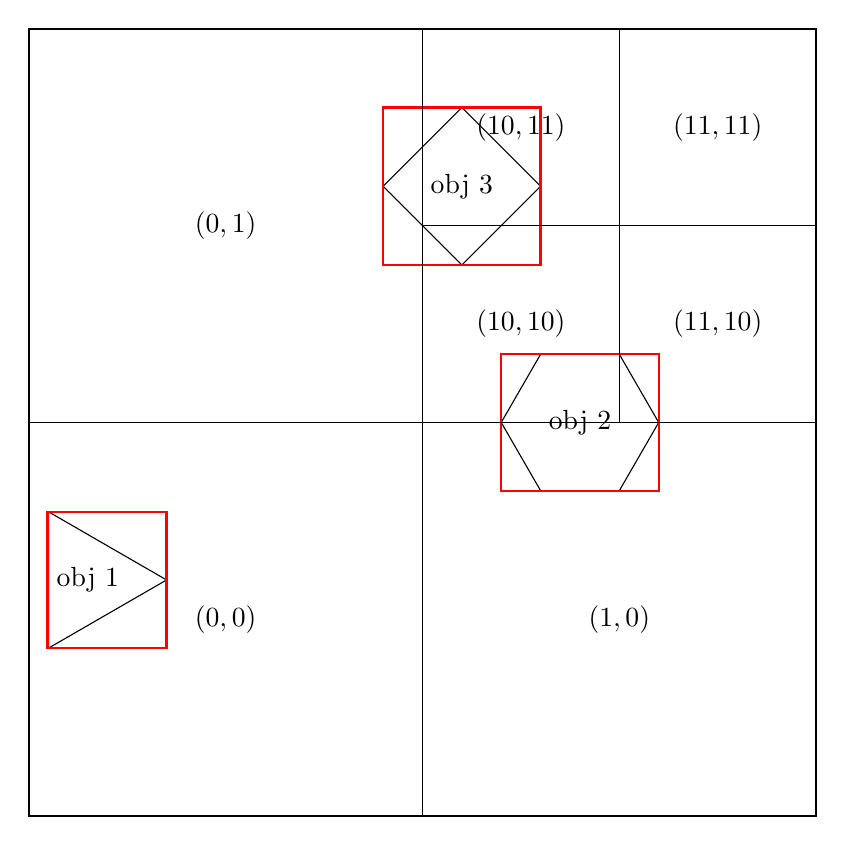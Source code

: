 \begin{tikzpicture}
    % \draw (0,0) grid (10,10);
    \path (0,0) -- (10,10);
    \begin{scope}[shift={(0.75,3)},local bounding box=BB1]
        \draw (0:1cm) \foreach \x in {0,120,...,360} {-- (\x:1cm)} -- cycle {};
        \node (0,0) {obj 1};
    \end{scope}
    % 
    \begin{scope}[shift={(7,5)},local bounding box=BB2]
        \draw (0:1cm) \foreach \x in {0,60,...,360} {-- (\x:1cm)} -- cycle {};
        \node (0,0) {obj 2};
    \end{scope}
    % 
    \begin{scope}[shift={(5.5,8)},local bounding box=BB3]
        \draw (0:1cm) \foreach \x in {0,90,...,360} {-- (\x:1cm)} -- cycle {};
        \node (0,0) {obj 3};
    \end{scope}
    % 
    \draw[thick, red] (BB1.north west) rectangle (BB1.south east);
    \draw[thick, red] (BB2.north west) rectangle (BB2.south east);
    \draw[thick, red] (BB3.north west) rectangle (BB3.south east);
    % 
    \draw[thick] (0,0) rectangle (10,10);
    % 
    \draw[] (5,0) -- (5,10);
    \draw[] (0,5) -- (10,5);
     % 
    \draw[thin] (5,7.5) -- (10,7.5);
    \draw[thin] (7.5,5) -- (7.5,10);
    % 
    \node at (2.5, 2.5) {$(0,0)$};
    \node at (7.5, 2.5) {$(1,0)$};
    \node at (2.5, 7.5) {$(0,1)$};
    % 
    \node at (6.25, 6.25) {$(10,10)$};
    \node at (8.75, 6.25) {$(11,10)$};
    \node at (6.25, 8.75) {$(10,11)$};
    \node at (8.75, 8.75) {$(11,11)$};
\end{tikzpicture}
